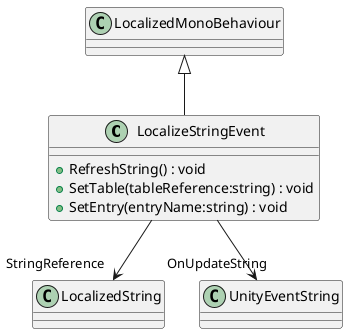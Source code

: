 @startuml
class LocalizeStringEvent {
    + RefreshString() : void
    + SetTable(tableReference:string) : void
    + SetEntry(entryName:string) : void
}
LocalizedMonoBehaviour <|-- LocalizeStringEvent
LocalizeStringEvent --> "StringReference" LocalizedString
LocalizeStringEvent --> "OnUpdateString" UnityEventString
@enduml
